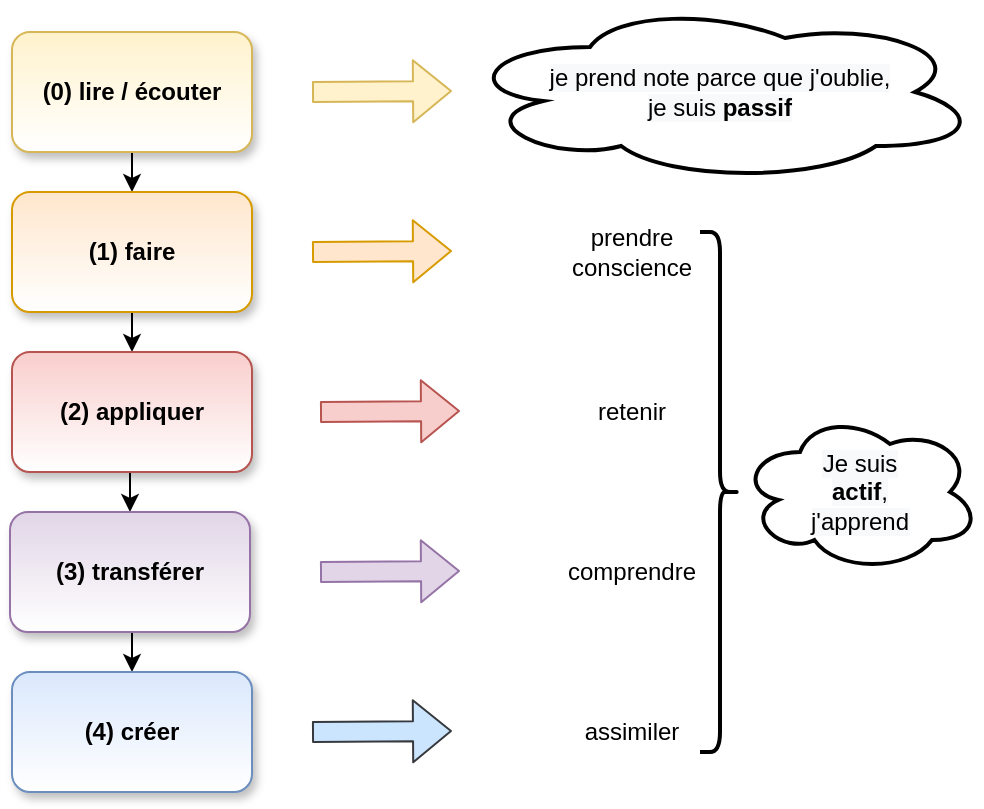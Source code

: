 <mxfile version="14.8.5" type="device"><diagram id="2YLhmc8WyxTQUsbA7IWS" name="Page-1"><mxGraphModel dx="842" dy="797" grid="1" gridSize="10" guides="1" tooltips="1" connect="1" arrows="1" fold="1" page="1" pageScale="1" pageWidth="827" pageHeight="1169" math="0" shadow="0"><root><mxCell id="0"/><mxCell id="1" parent="0"/><mxCell id="NCPQo2I-t9svBM4gWMvn-11" style="edgeStyle=orthogonalEdgeStyle;rounded=0;orthogonalLoop=1;jettySize=auto;html=1;exitX=0.5;exitY=1;exitDx=0;exitDy=0;entryX=0.5;entryY=0;entryDx=0;entryDy=0;" parent="1" source="NCPQo2I-t9svBM4gWMvn-1" target="NCPQo2I-t9svBM4gWMvn-2" edge="1"><mxGeometry relative="1" as="geometry"/></mxCell><mxCell id="NCPQo2I-t9svBM4gWMvn-1" value="&lt;b&gt;(0) lire / écouter&lt;/b&gt;" style="rounded=1;whiteSpace=wrap;html=1;fillColor=#fff2cc;strokeColor=#d6b656;gradientColor=#ffffff;shadow=1;glass=0;" parent="1" vertex="1"><mxGeometry x="60" y="50" width="120" height="60" as="geometry"/></mxCell><mxCell id="NCPQo2I-t9svBM4gWMvn-13" style="edgeStyle=orthogonalEdgeStyle;rounded=0;orthogonalLoop=1;jettySize=auto;html=1;exitX=0.5;exitY=1;exitDx=0;exitDy=0;entryX=0.5;entryY=0;entryDx=0;entryDy=0;" parent="1" source="NCPQo2I-t9svBM4gWMvn-2" target="NCPQo2I-t9svBM4gWMvn-3" edge="1"><mxGeometry relative="1" as="geometry"/></mxCell><mxCell id="NCPQo2I-t9svBM4gWMvn-2" value="&lt;b&gt;(1) faire&lt;/b&gt;" style="rounded=1;whiteSpace=wrap;html=1;fillColor=#ffe6cc;strokeColor=#d79b00;shadow=1;glass=0;gradientColor=#ffffff;" parent="1" vertex="1"><mxGeometry x="60" y="130" width="120" height="60" as="geometry"/></mxCell><mxCell id="NCPQo2I-t9svBM4gWMvn-15" style="edgeStyle=orthogonalEdgeStyle;rounded=0;orthogonalLoop=1;jettySize=auto;html=1;exitX=0.5;exitY=1;exitDx=0;exitDy=0;entryX=0.5;entryY=0;entryDx=0;entryDy=0;" parent="1" source="NCPQo2I-t9svBM4gWMvn-3" target="NCPQo2I-t9svBM4gWMvn-4" edge="1"><mxGeometry relative="1" as="geometry"/></mxCell><mxCell id="NCPQo2I-t9svBM4gWMvn-3" value="&lt;b&gt;(2) appliquer&lt;/b&gt;" style="rounded=1;whiteSpace=wrap;html=1;fillColor=#f8cecc;strokeColor=#b85450;shadow=1;glass=0;gradientColor=#ffffff;" parent="1" vertex="1"><mxGeometry x="60" y="210" width="120" height="60" as="geometry"/></mxCell><mxCell id="NCPQo2I-t9svBM4gWMvn-24" style="edgeStyle=orthogonalEdgeStyle;rounded=0;orthogonalLoop=1;jettySize=auto;html=1;exitX=0.5;exitY=1;exitDx=0;exitDy=0;entryX=0.5;entryY=0;entryDx=0;entryDy=0;" parent="1" source="NCPQo2I-t9svBM4gWMvn-4" target="NCPQo2I-t9svBM4gWMvn-23" edge="1"><mxGeometry relative="1" as="geometry"/></mxCell><mxCell id="NCPQo2I-t9svBM4gWMvn-4" value="&lt;b&gt;(3) transférer&lt;/b&gt;" style="rounded=1;whiteSpace=wrap;html=1;fillColor=#e1d5e7;strokeColor=#9673a6;shadow=1;glass=0;gradientColor=#ffffff;" parent="1" vertex="1"><mxGeometry x="59" y="290" width="120" height="60" as="geometry"/></mxCell><mxCell id="NCPQo2I-t9svBM4gWMvn-5" value="" style="shape=flexArrow;endArrow=classic;html=1;fillColor=#fff2cc;strokeColor=#d6b656;" parent="1" edge="1"><mxGeometry width="50" height="50" relative="1" as="geometry"><mxPoint x="210" y="80" as="sourcePoint"/><mxPoint x="280" y="79.5" as="targetPoint"/></mxGeometry></mxCell><mxCell id="NCPQo2I-t9svBM4gWMvn-6" value="" style="shape=flexArrow;endArrow=classic;html=1;fillColor=#ffe6cc;strokeColor=#d79b00;" parent="1" edge="1"><mxGeometry width="50" height="50" relative="1" as="geometry"><mxPoint x="210" y="160" as="sourcePoint"/><mxPoint x="280" y="159.5" as="targetPoint"/></mxGeometry></mxCell><mxCell id="NCPQo2I-t9svBM4gWMvn-7" value="" style="shape=flexArrow;endArrow=classic;html=1;fillColor=#f8cecc;strokeColor=#b85450;" parent="1" edge="1"><mxGeometry width="50" height="50" relative="1" as="geometry"><mxPoint x="214" y="240" as="sourcePoint"/><mxPoint x="284" y="239.5" as="targetPoint"/></mxGeometry></mxCell><mxCell id="NCPQo2I-t9svBM4gWMvn-8" value="" style="shape=flexArrow;endArrow=classic;html=1;fillColor=#e1d5e7;strokeColor=#9673a6;" parent="1" edge="1"><mxGeometry width="50" height="50" relative="1" as="geometry"><mxPoint x="214" y="320" as="sourcePoint"/><mxPoint x="284" y="319.5" as="targetPoint"/></mxGeometry></mxCell><mxCell id="NCPQo2I-t9svBM4gWMvn-16" value="prendre conscience" style="text;html=1;strokeColor=none;fillColor=none;align=center;verticalAlign=middle;whiteSpace=wrap;rounded=0;shadow=1;glass=0;" parent="1" vertex="1"><mxGeometry x="350" y="150" width="40" height="20" as="geometry"/></mxCell><mxCell id="NCPQo2I-t9svBM4gWMvn-17" value="comprendre" style="text;html=1;strokeColor=none;fillColor=none;align=center;verticalAlign=middle;whiteSpace=wrap;rounded=0;shadow=1;glass=0;" parent="1" vertex="1"><mxGeometry x="350" y="310" width="40" height="20" as="geometry"/></mxCell><mxCell id="NCPQo2I-t9svBM4gWMvn-18" value="assimiler" style="text;html=1;strokeColor=none;fillColor=none;align=center;verticalAlign=middle;whiteSpace=wrap;rounded=0;shadow=1;glass=0;" parent="1" vertex="1"><mxGeometry x="350" y="390" width="40" height="20" as="geometry"/></mxCell><mxCell id="NCPQo2I-t9svBM4gWMvn-19" value="" style="shape=curlyBracket;whiteSpace=wrap;html=1;rounded=1;flipH=1;shadow=0;glass=0;gradientColor=#ffffff;align=left;strokeWidth=2;" parent="1" vertex="1"><mxGeometry x="404" y="150" width="20" height="260" as="geometry"/></mxCell><mxCell id="NCPQo2I-t9svBM4gWMvn-23" value="&lt;b&gt;(4) créer&lt;/b&gt;" style="rounded=1;whiteSpace=wrap;html=1;fillColor=#dae8fc;strokeColor=#6c8ebf;shadow=1;glass=0;gradientColor=#ffffff;" parent="1" vertex="1"><mxGeometry x="60" y="370" width="120" height="60" as="geometry"/></mxCell><mxCell id="NCPQo2I-t9svBM4gWMvn-25" value="" style="shape=flexArrow;endArrow=classic;html=1;fillColor=#cce5ff;strokeColor=#36393d;" parent="1" edge="1"><mxGeometry width="50" height="50" relative="1" as="geometry"><mxPoint x="210" y="400" as="sourcePoint"/><mxPoint x="280" y="399.5" as="targetPoint"/></mxGeometry></mxCell><mxCell id="NCPQo2I-t9svBM4gWMvn-26" value="retenir" style="text;html=1;strokeColor=none;fillColor=none;align=center;verticalAlign=middle;whiteSpace=wrap;rounded=0;shadow=1;glass=0;" parent="1" vertex="1"><mxGeometry x="350" y="230" width="40" height="20" as="geometry"/></mxCell><mxCell id="NCPQo2I-t9svBM4gWMvn-27" value="&lt;meta charset=&quot;utf-8&quot;&gt;&lt;span style=&quot;color: rgb(0, 0, 0); font-family: helvetica; font-size: 12px; font-style: normal; font-weight: 400; letter-spacing: normal; text-indent: 0px; text-transform: none; word-spacing: 0px; background-color: rgb(248, 249, 250); display: inline; float: none;&quot;&gt;je prend note parce que j'oublie,&lt;/span&gt;&lt;br style=&quot;color: rgb(0, 0, 0); font-family: helvetica; font-size: 12px; font-style: normal; font-weight: 400; letter-spacing: normal; text-indent: 0px; text-transform: none; word-spacing: 0px; background-color: rgb(248, 249, 250);&quot;&gt;&lt;span style=&quot;color: rgb(0, 0, 0); font-family: helvetica; font-size: 12px; font-style: normal; font-weight: 400; letter-spacing: normal; text-indent: 0px; text-transform: none; word-spacing: 0px; background-color: rgb(248, 249, 250); display: inline; float: none;&quot;&gt;je suis&lt;span&gt;&amp;nbsp;&lt;/span&gt;&lt;/span&gt;&lt;b style=&quot;color: rgb(0, 0, 0); font-family: helvetica; font-size: 12px; font-style: normal; letter-spacing: normal; text-indent: 0px; text-transform: none; word-spacing: 0px; background-color: rgb(248, 249, 250);&quot;&gt;passif&lt;/b&gt;" style="ellipse;shape=cloud;whiteSpace=wrap;html=1;shadow=0;glass=0;strokeWidth=2;gradientColor=#ffffff;align=center;" parent="1" vertex="1"><mxGeometry x="284" y="35" width="260" height="90" as="geometry"/></mxCell><mxCell id="NCPQo2I-t9svBM4gWMvn-28" value="&lt;meta charset=&quot;utf-8&quot;&gt;&lt;span style=&quot;color: rgb(0, 0, 0); font-family: helvetica; font-size: 12px; font-style: normal; font-weight: 400; letter-spacing: normal; text-align: center; text-indent: 0px; text-transform: none; word-spacing: 0px; background-color: rgb(248, 249, 250); display: inline; float: none;&quot;&gt;Je suis&lt;/span&gt;&lt;br style=&quot;color: rgb(0, 0, 0); font-family: helvetica; font-size: 12px; font-style: normal; font-weight: 400; letter-spacing: normal; text-align: center; text-indent: 0px; text-transform: none; word-spacing: 0px; background-color: rgb(248, 249, 250);&quot;&gt;&lt;b style=&quot;color: rgb(0, 0, 0); font-family: helvetica; font-size: 12px; font-style: normal; letter-spacing: normal; text-align: center; text-indent: 0px; text-transform: none; word-spacing: 0px; background-color: rgb(248, 249, 250);&quot;&gt;actif&lt;/b&gt;&lt;span style=&quot;color: rgb(0, 0, 0); font-family: helvetica; font-size: 12px; font-style: normal; font-weight: 400; letter-spacing: normal; text-align: center; text-indent: 0px; text-transform: none; word-spacing: 0px; background-color: rgb(248, 249, 250); display: inline; float: none;&quot;&gt;,&lt;/span&gt;&lt;br style=&quot;color: rgb(0, 0, 0); font-family: helvetica; font-size: 12px; font-style: normal; font-weight: 400; letter-spacing: normal; text-align: center; text-indent: 0px; text-transform: none; word-spacing: 0px; background-color: rgb(248, 249, 250);&quot;&gt;&lt;span style=&quot;color: rgb(0, 0, 0); font-family: helvetica; font-size: 12px; font-style: normal; font-weight: 400; letter-spacing: normal; text-align: center; text-indent: 0px; text-transform: none; word-spacing: 0px; background-color: rgb(248, 249, 250); display: inline; float: none;&quot;&gt;j'apprend&lt;/span&gt;" style="ellipse;shape=cloud;whiteSpace=wrap;html=1;shadow=0;glass=0;strokeWidth=2;gradientColor=#ffffff;align=center;" parent="1" vertex="1"><mxGeometry x="424" y="240" width="120" height="80" as="geometry"/></mxCell></root></mxGraphModel></diagram></mxfile>